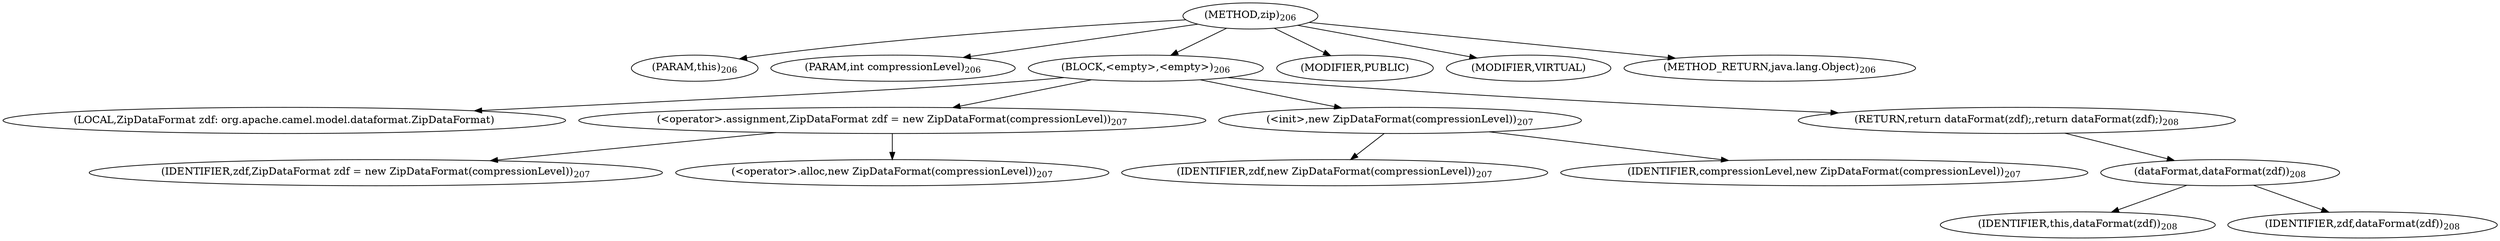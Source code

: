 digraph "zip" {  
"418" [label = <(METHOD,zip)<SUB>206</SUB>> ]
"61" [label = <(PARAM,this)<SUB>206</SUB>> ]
"419" [label = <(PARAM,int compressionLevel)<SUB>206</SUB>> ]
"420" [label = <(BLOCK,&lt;empty&gt;,&lt;empty&gt;)<SUB>206</SUB>> ]
"59" [label = <(LOCAL,ZipDataFormat zdf: org.apache.camel.model.dataformat.ZipDataFormat)> ]
"421" [label = <(&lt;operator&gt;.assignment,ZipDataFormat zdf = new ZipDataFormat(compressionLevel))<SUB>207</SUB>> ]
"422" [label = <(IDENTIFIER,zdf,ZipDataFormat zdf = new ZipDataFormat(compressionLevel))<SUB>207</SUB>> ]
"423" [label = <(&lt;operator&gt;.alloc,new ZipDataFormat(compressionLevel))<SUB>207</SUB>> ]
"424" [label = <(&lt;init&gt;,new ZipDataFormat(compressionLevel))<SUB>207</SUB>> ]
"58" [label = <(IDENTIFIER,zdf,new ZipDataFormat(compressionLevel))<SUB>207</SUB>> ]
"425" [label = <(IDENTIFIER,compressionLevel,new ZipDataFormat(compressionLevel))<SUB>207</SUB>> ]
"426" [label = <(RETURN,return dataFormat(zdf);,return dataFormat(zdf);)<SUB>208</SUB>> ]
"427" [label = <(dataFormat,dataFormat(zdf))<SUB>208</SUB>> ]
"60" [label = <(IDENTIFIER,this,dataFormat(zdf))<SUB>208</SUB>> ]
"428" [label = <(IDENTIFIER,zdf,dataFormat(zdf))<SUB>208</SUB>> ]
"429" [label = <(MODIFIER,PUBLIC)> ]
"430" [label = <(MODIFIER,VIRTUAL)> ]
"431" [label = <(METHOD_RETURN,java.lang.Object)<SUB>206</SUB>> ]
  "418" -> "61" 
  "418" -> "419" 
  "418" -> "420" 
  "418" -> "429" 
  "418" -> "430" 
  "418" -> "431" 
  "420" -> "59" 
  "420" -> "421" 
  "420" -> "424" 
  "420" -> "426" 
  "421" -> "422" 
  "421" -> "423" 
  "424" -> "58" 
  "424" -> "425" 
  "426" -> "427" 
  "427" -> "60" 
  "427" -> "428" 
}
